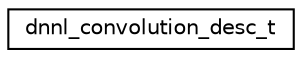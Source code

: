 digraph "Graphical Class Hierarchy"
{
 // LATEX_PDF_SIZE
  edge [fontname="Helvetica",fontsize="10",labelfontname="Helvetica",labelfontsize="10"];
  node [fontname="Helvetica",fontsize="10",shape=record];
  rankdir="LR";
  Node0 [label="dnnl_convolution_desc_t",height=0.2,width=0.4,color="black", fillcolor="white", style="filled",URL="$structdnnl__convolution__desc__t.html",tooltip="A descriptor of a convolution operation."];
}
